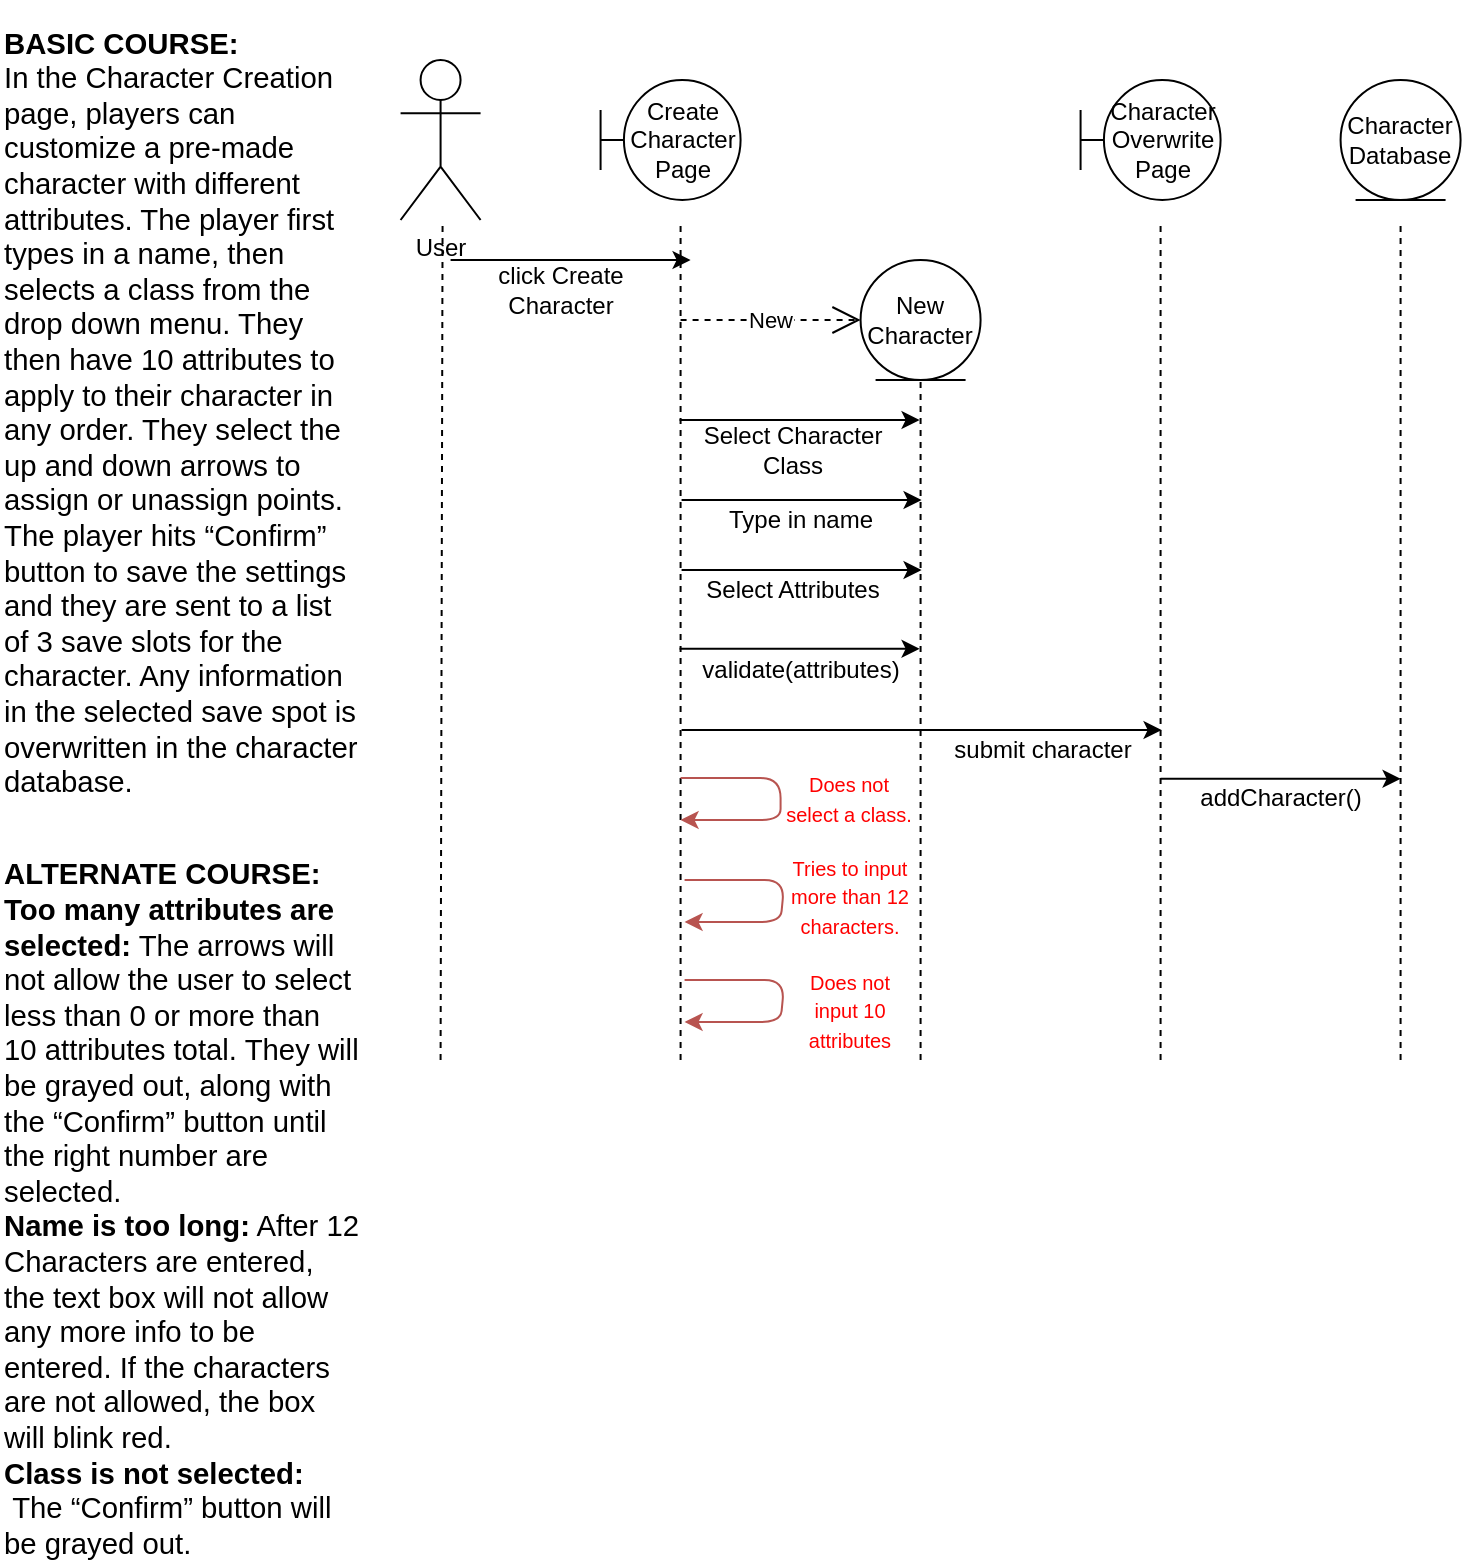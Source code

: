 <mxfile version="12.6.2" type="google"><diagram id="8-YOmBFpJzapzW2F-Tbh" name="Page-1"><mxGraphModel dx="1316" dy="703" grid="1" gridSize="10" guides="1" tooltips="1" connect="1" arrows="1" fold="1" page="1" pageScale="1" pageWidth="850" pageHeight="1100" math="0" shadow="0"><root><mxCell id="0"/><mxCell id="1" parent="0"/><mxCell id="iZo4X1wIjn4hvOKJHSIp-1" value="User" style="shape=umlActor;verticalLabelPosition=bottom;labelBackgroundColor=#ffffff;verticalAlign=top;html=1;outlineConnect=0;" parent="1" vertex="1"><mxGeometry x="250.29" y="50" width="40" height="80" as="geometry"/></mxCell><mxCell id="iZo4X1wIjn4hvOKJHSIp-7" value="Create Character Page" style="shape=umlBoundary;whiteSpace=wrap;html=1;" parent="1" vertex="1"><mxGeometry x="350.29" y="60" width="70" height="60" as="geometry"/></mxCell><mxCell id="iZo4X1wIjn4hvOKJHSIp-22" value="&lt;font style=&quot;font-size: 10px&quot; color=&quot;#ff0000&quot;&gt;Tries to input more than 12 characters.&lt;/font&gt;" style="text;html=1;strokeColor=none;fillColor=none;align=center;verticalAlign=middle;whiteSpace=wrap;rounded=0;" parent="1" vertex="1"><mxGeometry x="444.29" y="443" width="62" height="50" as="geometry"/></mxCell><mxCell id="iZo4X1wIjn4hvOKJHSIp-25" value="&lt;font style=&quot;font-size: 10px&quot; color=&quot;#ff0000&quot;&gt;Does not select a class.&lt;/font&gt;" style="text;html=1;align=center;verticalAlign=middle;whiteSpace=wrap;rounded=0;" parent="1" vertex="1"><mxGeometry x="442.29" y="399" width="64.5" height="40" as="geometry"/></mxCell><mxCell id="iZo4X1wIjn4hvOKJHSIp-32" value="Character Database" style="ellipse;shape=umlEntity;whiteSpace=wrap;html=1;fillColor=#FFFFFF;" parent="1" vertex="1"><mxGeometry x="720.29" y="60" width="60" height="60" as="geometry"/></mxCell><mxCell id="u0Xq_KXpYgOed_S8oNKI-1" value="" style="endArrow=none;dashed=1;html=1;jumpSize=6;" edge="1" parent="1"><mxGeometry width="50" height="50" relative="1" as="geometry"><mxPoint x="270.29" y="550" as="sourcePoint"/><mxPoint x="271.29" y="130" as="targetPoint"/></mxGeometry></mxCell><mxCell id="u0Xq_KXpYgOed_S8oNKI-4" value="" style="endArrow=none;dashed=1;html=1;jumpSize=6;" edge="1" parent="1"><mxGeometry width="50" height="50" relative="1" as="geometry"><mxPoint x="390.29" y="550" as="sourcePoint"/><mxPoint x="390.29" y="130" as="targetPoint"/></mxGeometry></mxCell><mxCell id="u0Xq_KXpYgOed_S8oNKI-5" value="" style="endArrow=classic;html=1;" edge="1" parent="1"><mxGeometry width="50" height="50" relative="1" as="geometry"><mxPoint x="275.29" y="150" as="sourcePoint"/><mxPoint x="395.29" y="150" as="targetPoint"/></mxGeometry></mxCell><mxCell id="u0Xq_KXpYgOed_S8oNKI-9" value="New" style="endArrow=open;endSize=12;dashed=1;html=1;entryX=0;entryY=0.5;entryDx=0;entryDy=0;" edge="1" parent="1" target="u0Xq_KXpYgOed_S8oNKI-8"><mxGeometry width="160" relative="1" as="geometry"><mxPoint x="390.29" y="180" as="sourcePoint"/><mxPoint x="470.29" y="180" as="targetPoint"/></mxGeometry></mxCell><mxCell id="u0Xq_KXpYgOed_S8oNKI-10" value="&lt;span id=&quot;docs-internal-guid-dddca302-7fff-ee61-3ac4-3607aae80efc&quot;&gt;&lt;p dir=&quot;ltr&quot; style=&quot;line-height: 1.2 ; margin-top: 0pt ; margin-bottom: 0pt&quot;&gt;&lt;span style=&quot;background-color: transparent ; font-family: &amp;#34;arial&amp;#34; ; font-size: 11pt ; font-weight: 700 ; white-space: pre-wrap&quot;&gt;BASIC COURSE:&lt;/span&gt;&lt;br&gt;&lt;/p&gt;&lt;p dir=&quot;ltr&quot; style=&quot;line-height: 1.2 ; margin-top: 0pt ; margin-bottom: 0pt&quot;&gt;&lt;span style=&quot;font-size: 11pt ; font-family: &amp;#34;arial&amp;#34; ; background-color: transparent ; vertical-align: baseline ; white-space: pre-wrap&quot;&gt;In the Character Creation page, players can customize a pre-made character with different attributes. The player first types in a name, then selects a class from the drop down menu. They then have 10 attributes to apply to their character in any order. They select the up and down arrows to assign or unassign points. The player hits “Confirm” button to save the settings and they are sent to a list of 3 save slots for the character. Any information in the selected save spot is overwritten in the character database.&lt;/span&gt;&lt;/p&gt;&lt;br&gt;&lt;br&gt;&lt;p dir=&quot;ltr&quot; style=&quot;line-height: 1.2 ; margin-top: 0pt ; margin-bottom: 0pt&quot;&gt;&lt;span style=&quot;font-size: 11pt ; font-family: &amp;#34;arial&amp;#34; ; background-color: transparent ; font-weight: 700 ; vertical-align: baseline ; white-space: pre-wrap&quot;&gt;ALTERNATE COURSE:&lt;/span&gt;&lt;/p&gt;&lt;p dir=&quot;ltr&quot; style=&quot;line-height: 1.2 ; margin-top: 0pt ; margin-bottom: 0pt&quot;&gt;&lt;span style=&quot;font-size: 11pt ; font-family: &amp;#34;arial&amp;#34; ; background-color: transparent ; font-weight: 700 ; vertical-align: baseline ; white-space: pre-wrap&quot;&gt;Too many attributes are selected:&lt;/span&gt;&lt;span style=&quot;font-size: 11pt ; font-family: &amp;#34;arial&amp;#34; ; background-color: transparent ; vertical-align: baseline ; white-space: pre-wrap&quot;&gt; The arrows will not allow the user to select less than 0 or more than 10 attributes total. They will be grayed out, along with the “Confirm” button until the right number are selected.&amp;nbsp;&lt;/span&gt;&lt;/p&gt;&lt;p dir=&quot;ltr&quot; style=&quot;line-height: 1.2 ; margin-top: 0pt ; margin-bottom: 0pt&quot;&gt;&lt;span style=&quot;font-size: 11pt ; font-family: &amp;#34;arial&amp;#34; ; background-color: transparent ; font-weight: 700 ; vertical-align: baseline ; white-space: pre-wrap&quot;&gt;Name is too long:&lt;/span&gt;&lt;span style=&quot;font-size: 11pt ; font-family: &amp;#34;arial&amp;#34; ; background-color: transparent ; vertical-align: baseline ; white-space: pre-wrap&quot;&gt; After 12 Characters are entered, the text box will not allow any more info to be entered. If the characters are not allowed, the box will blink red.&lt;/span&gt;&lt;/p&gt;&lt;span style=&quot;font-size: 11pt ; font-family: &amp;#34;arial&amp;#34; ; background-color: transparent ; font-weight: 700 ; vertical-align: baseline ; white-space: pre-wrap&quot;&gt;Class is not selected: &lt;/span&gt;&lt;span style=&quot;font-size: 11pt ; font-family: &amp;#34;arial&amp;#34; ; background-color: transparent ; vertical-align: baseline ; white-space: pre-wrap&quot;&gt;&amp;nbsp;The “Confirm” button will be grayed out.&lt;/span&gt;&lt;/span&gt;" style="text;html=1;strokeColor=none;fillColor=none;align=left;verticalAlign=right;whiteSpace=wrap;rounded=0;" vertex="1" parent="1"><mxGeometry x="50" y="20" width="180" height="780" as="geometry"/></mxCell><mxCell id="u0Xq_KXpYgOed_S8oNKI-8" value="New Character" style="ellipse;shape=umlEntity;whiteSpace=wrap;html=1;fillColor=#FFFFFF;" vertex="1" parent="1"><mxGeometry x="480.29" y="150" width="60" height="60" as="geometry"/></mxCell><mxCell id="u0Xq_KXpYgOed_S8oNKI-11" value="" style="endArrow=none;dashed=1;html=1;jumpSize=6;" edge="1" parent="1" target="u0Xq_KXpYgOed_S8oNKI-8"><mxGeometry width="50" height="50" relative="1" as="geometry"><mxPoint x="510.29" y="550" as="sourcePoint"/><mxPoint x="509.79" y="130" as="targetPoint"/></mxGeometry></mxCell><mxCell id="u0Xq_KXpYgOed_S8oNKI-12" value="" style="endArrow=classic;html=1;" edge="1" parent="1"><mxGeometry width="50" height="50" relative="1" as="geometry"><mxPoint x="390.79" y="270" as="sourcePoint"/><mxPoint x="510.79" y="270" as="targetPoint"/></mxGeometry></mxCell><mxCell id="u0Xq_KXpYgOed_S8oNKI-13" value="click Create&lt;br&gt;Character" style="text;html=1;align=center;verticalAlign=middle;resizable=0;points=[];autosize=1;" vertex="1" parent="1"><mxGeometry x="290.29" y="150" width="80" height="30" as="geometry"/></mxCell><mxCell id="u0Xq_KXpYgOed_S8oNKI-14" value="Type in name" style="text;html=1;align=center;verticalAlign=middle;resizable=0;points=[];autosize=1;" vertex="1" parent="1"><mxGeometry x="404.79" y="270" width="90" height="20" as="geometry"/></mxCell><mxCell id="u0Xq_KXpYgOed_S8oNKI-17" value="Select Attributes" style="text;html=1;align=center;verticalAlign=middle;resizable=0;points=[];autosize=1;" vertex="1" parent="1"><mxGeometry x="395.79" y="305" width="100" height="20" as="geometry"/></mxCell><mxCell id="u0Xq_KXpYgOed_S8oNKI-18" value="" style="endArrow=classic;html=1;" edge="1" parent="1"><mxGeometry width="50" height="50" relative="1" as="geometry"><mxPoint x="390.79" y="305" as="sourcePoint"/><mxPoint x="510.79" y="305" as="targetPoint"/></mxGeometry></mxCell><mxCell id="u0Xq_KXpYgOed_S8oNKI-19" value="Character Overwrite Page" style="shape=umlBoundary;whiteSpace=wrap;html=1;" vertex="1" parent="1"><mxGeometry x="590.29" y="60" width="70" height="60" as="geometry"/></mxCell><mxCell id="u0Xq_KXpYgOed_S8oNKI-20" value="" style="endArrow=none;dashed=1;html=1;jumpSize=6;" edge="1" parent="1"><mxGeometry width="50" height="50" relative="1" as="geometry"><mxPoint x="630.29" y="550" as="sourcePoint"/><mxPoint x="630.29" y="130" as="targetPoint"/></mxGeometry></mxCell><mxCell id="u0Xq_KXpYgOed_S8oNKI-24" value="" style="endArrow=classic;html=1;" edge="1" parent="1"><mxGeometry width="50" height="50" relative="1" as="geometry"><mxPoint x="389.79" y="344.41" as="sourcePoint"/><mxPoint x="509.79" y="344.41" as="targetPoint"/></mxGeometry></mxCell><mxCell id="u0Xq_KXpYgOed_S8oNKI-27" value="validate(attributes)" style="text;html=1;align=center;verticalAlign=middle;resizable=0;points=[];autosize=1;" vertex="1" parent="1"><mxGeometry x="394.79" y="345" width="110" height="20" as="geometry"/></mxCell><mxCell id="u0Xq_KXpYgOed_S8oNKI-31" value="" style="endArrow=classic;html=1;" edge="1" parent="1"><mxGeometry width="50" height="50" relative="1" as="geometry"><mxPoint x="390.79" y="385" as="sourcePoint"/><mxPoint x="630.79" y="385" as="targetPoint"/></mxGeometry></mxCell><mxCell id="u0Xq_KXpYgOed_S8oNKI-32" value="submit character" style="text;html=1;align=center;verticalAlign=middle;resizable=0;points=[];autosize=1;" vertex="1" parent="1"><mxGeometry x="520.79" y="385" width="100" height="20" as="geometry"/></mxCell><mxCell id="u0Xq_KXpYgOed_S8oNKI-34" value="" style="endArrow=classic;html=1;" edge="1" parent="1"><mxGeometry width="50" height="50" relative="1" as="geometry"><mxPoint x="389.79" y="230" as="sourcePoint"/><mxPoint x="509.79" y="230" as="targetPoint"/></mxGeometry></mxCell><mxCell id="u0Xq_KXpYgOed_S8oNKI-35" value="Select Character&lt;br&gt;Class" style="text;html=1;align=center;verticalAlign=middle;resizable=0;points=[];autosize=1;" vertex="1" parent="1"><mxGeometry x="395.79" y="230" width="100" height="30" as="geometry"/></mxCell><mxCell id="u0Xq_KXpYgOed_S8oNKI-36" value="" style="endArrow=none;dashed=1;html=1;jumpSize=6;" edge="1" parent="1"><mxGeometry width="50" height="50" relative="1" as="geometry"><mxPoint x="750.29" y="550" as="sourcePoint"/><mxPoint x="750.29" y="130" as="targetPoint"/></mxGeometry></mxCell><mxCell id="u0Xq_KXpYgOed_S8oNKI-37" value="" style="endArrow=classic;html=1;" edge="1" parent="1"><mxGeometry width="50" height="50" relative="1" as="geometry"><mxPoint x="630.29" y="409.41" as="sourcePoint"/><mxPoint x="750.29" y="409.41" as="targetPoint"/></mxGeometry></mxCell><mxCell id="u0Xq_KXpYgOed_S8oNKI-38" value="addCharacter()" style="text;html=1;align=center;verticalAlign=middle;resizable=0;points=[];autosize=1;" vertex="1" parent="1"><mxGeometry x="640.29" y="409.0" width="100" height="20" as="geometry"/></mxCell><mxCell id="u0Xq_KXpYgOed_S8oNKI-39" value="" style="endArrow=classic;html=1;fillColor=#f8cecc;strokeColor=#b85450;" edge="1" parent="1"><mxGeometry width="50" height="50" relative="1" as="geometry"><mxPoint x="390.29" y="409" as="sourcePoint"/><mxPoint x="390.29" y="430" as="targetPoint"/><Array as="points"><mxPoint x="440.29" y="409"/><mxPoint x="440.29" y="430"/></Array></mxGeometry></mxCell><mxCell id="u0Xq_KXpYgOed_S8oNKI-40" value="" style="endArrow=classic;html=1;fillColor=#f8cecc;strokeColor=#b85450;" edge="1" parent="1"><mxGeometry width="50" height="50" relative="1" as="geometry"><mxPoint x="392.29" y="460" as="sourcePoint"/><mxPoint x="392.29" y="481" as="targetPoint"/><Array as="points"><mxPoint x="442.29" y="460"/><mxPoint x="440.29" y="481"/></Array></mxGeometry></mxCell><mxCell id="u0Xq_KXpYgOed_S8oNKI-41" value="" style="endArrow=classic;html=1;fillColor=#f8cecc;strokeColor=#b85450;" edge="1" parent="1"><mxGeometry width="50" height="50" relative="1" as="geometry"><mxPoint x="392.29" y="510" as="sourcePoint"/><mxPoint x="392.29" y="531" as="targetPoint"/><Array as="points"><mxPoint x="442.29" y="510"/><mxPoint x="440.29" y="531"/></Array></mxGeometry></mxCell><mxCell id="u0Xq_KXpYgOed_S8oNKI-42" value="&lt;font color=&quot;#ff0000&quot;&gt;&lt;span style=&quot;font-size: 10px&quot;&gt;Does not input 10 attributes&lt;/span&gt;&lt;/font&gt;" style="text;html=1;strokeColor=none;fillColor=none;align=center;verticalAlign=middle;whiteSpace=wrap;rounded=0;" vertex="1" parent="1"><mxGeometry x="446.79" y="500" width="55.5" height="50" as="geometry"/></mxCell></root></mxGraphModel></diagram></mxfile>